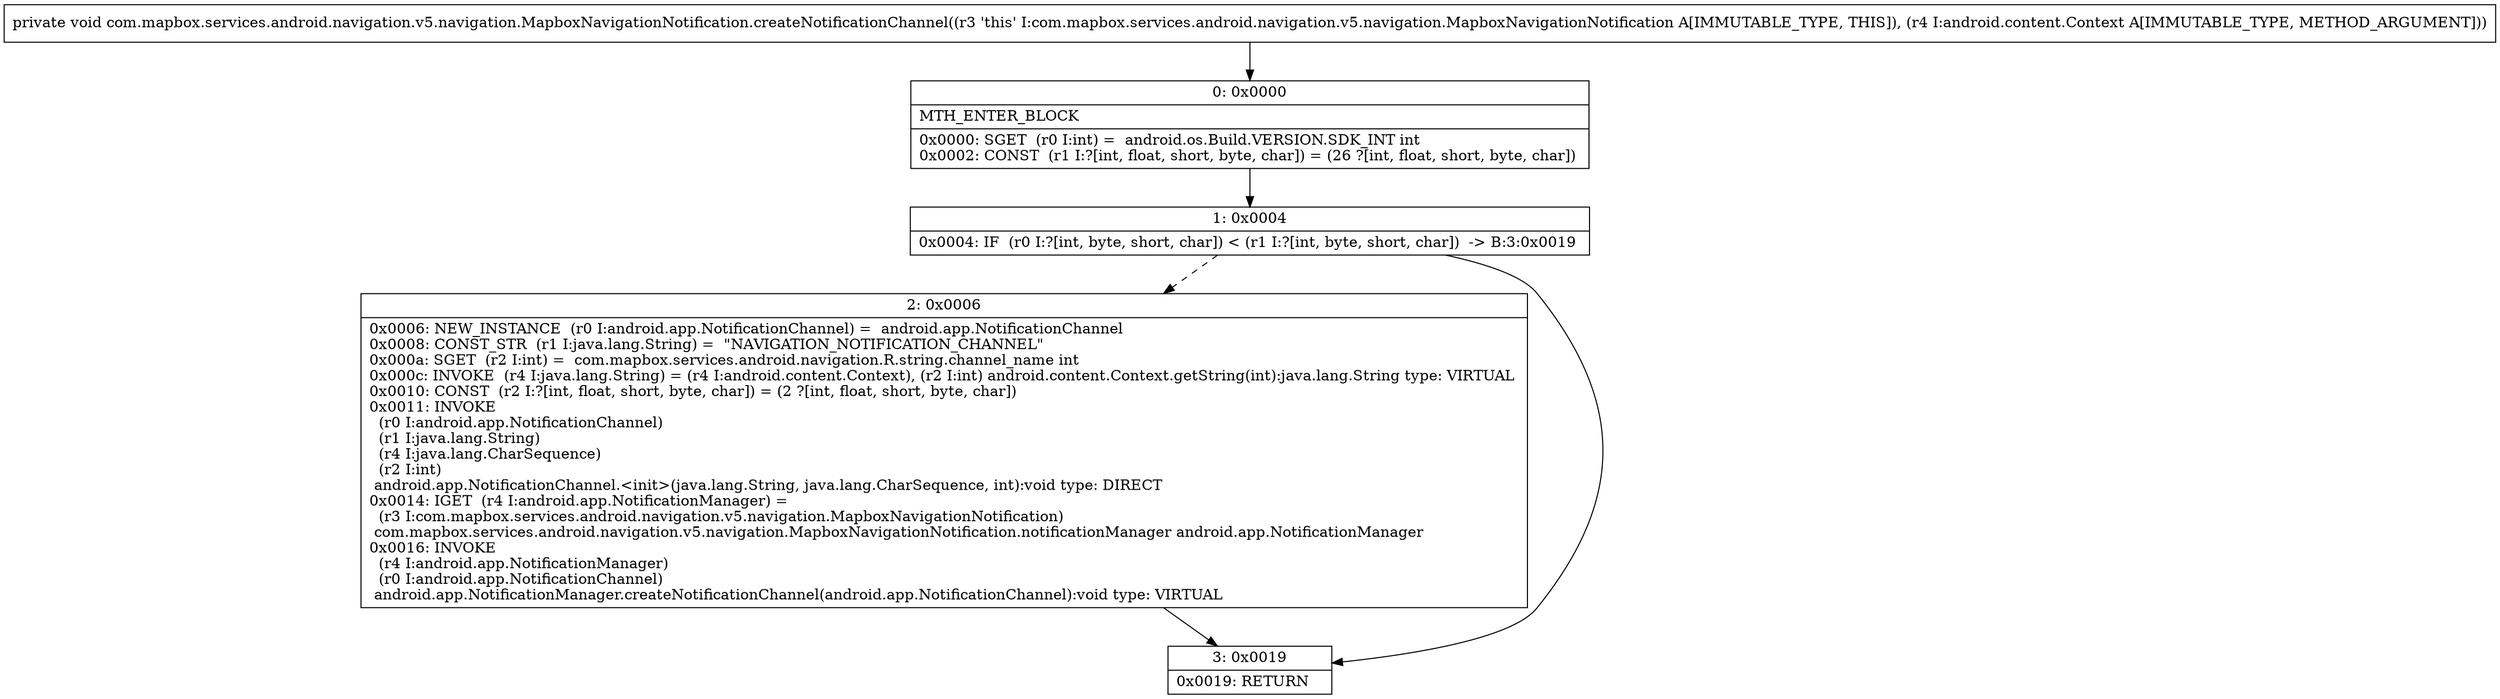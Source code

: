 digraph "CFG forcom.mapbox.services.android.navigation.v5.navigation.MapboxNavigationNotification.createNotificationChannel(Landroid\/content\/Context;)V" {
Node_0 [shape=record,label="{0\:\ 0x0000|MTH_ENTER_BLOCK\l|0x0000: SGET  (r0 I:int) =  android.os.Build.VERSION.SDK_INT int \l0x0002: CONST  (r1 I:?[int, float, short, byte, char]) = (26 ?[int, float, short, byte, char]) \l}"];
Node_1 [shape=record,label="{1\:\ 0x0004|0x0004: IF  (r0 I:?[int, byte, short, char]) \< (r1 I:?[int, byte, short, char])  \-\> B:3:0x0019 \l}"];
Node_2 [shape=record,label="{2\:\ 0x0006|0x0006: NEW_INSTANCE  (r0 I:android.app.NotificationChannel) =  android.app.NotificationChannel \l0x0008: CONST_STR  (r1 I:java.lang.String) =  \"NAVIGATION_NOTIFICATION_CHANNEL\" \l0x000a: SGET  (r2 I:int) =  com.mapbox.services.android.navigation.R.string.channel_name int \l0x000c: INVOKE  (r4 I:java.lang.String) = (r4 I:android.content.Context), (r2 I:int) android.content.Context.getString(int):java.lang.String type: VIRTUAL \l0x0010: CONST  (r2 I:?[int, float, short, byte, char]) = (2 ?[int, float, short, byte, char]) \l0x0011: INVOKE  \l  (r0 I:android.app.NotificationChannel)\l  (r1 I:java.lang.String)\l  (r4 I:java.lang.CharSequence)\l  (r2 I:int)\l android.app.NotificationChannel.\<init\>(java.lang.String, java.lang.CharSequence, int):void type: DIRECT \l0x0014: IGET  (r4 I:android.app.NotificationManager) = \l  (r3 I:com.mapbox.services.android.navigation.v5.navigation.MapboxNavigationNotification)\l com.mapbox.services.android.navigation.v5.navigation.MapboxNavigationNotification.notificationManager android.app.NotificationManager \l0x0016: INVOKE  \l  (r4 I:android.app.NotificationManager)\l  (r0 I:android.app.NotificationChannel)\l android.app.NotificationManager.createNotificationChannel(android.app.NotificationChannel):void type: VIRTUAL \l}"];
Node_3 [shape=record,label="{3\:\ 0x0019|0x0019: RETURN   \l}"];
MethodNode[shape=record,label="{private void com.mapbox.services.android.navigation.v5.navigation.MapboxNavigationNotification.createNotificationChannel((r3 'this' I:com.mapbox.services.android.navigation.v5.navigation.MapboxNavigationNotification A[IMMUTABLE_TYPE, THIS]), (r4 I:android.content.Context A[IMMUTABLE_TYPE, METHOD_ARGUMENT])) }"];
MethodNode -> Node_0;
Node_0 -> Node_1;
Node_1 -> Node_2[style=dashed];
Node_1 -> Node_3;
Node_2 -> Node_3;
}

